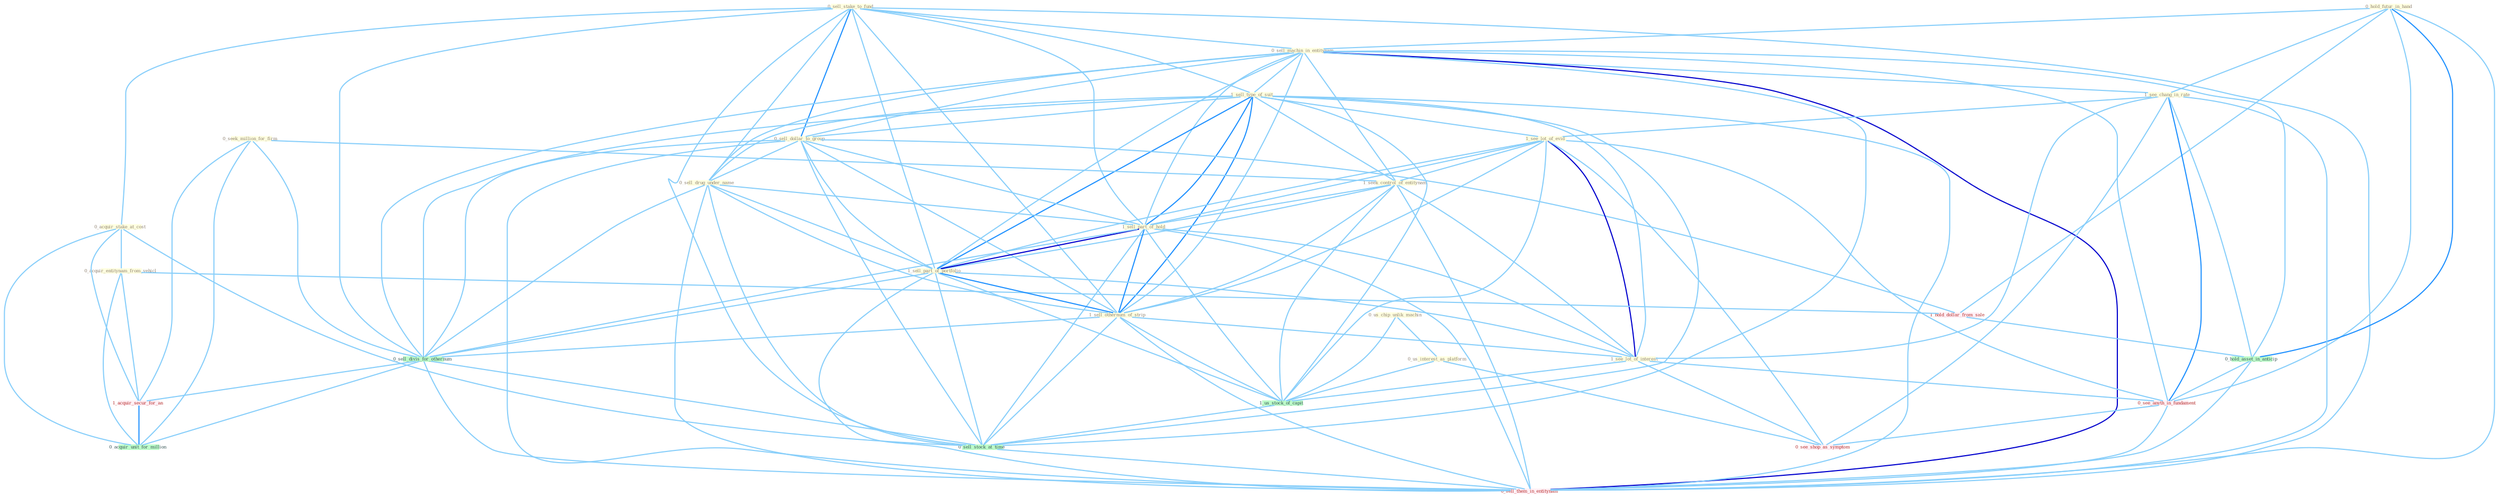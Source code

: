 Graph G{ 
    node
    [shape=polygon,style=filled,width=.5,height=.06,color="#BDFCC9",fixedsize=true,fontsize=4,
    fontcolor="#2f4f4f"];
    {node
    [color="#ffffe0", fontcolor="#8b7d6b"] "0_sell_stake_to_fund " "0_hold_futur_in_hand " "0_sell_machin_in_entitynam " "1_sell_type_of_suit " "0_sell_dollar_to_group " "0_us_chip_unlik_machin " "0_acquir_stake_at_cost " "1_see_chang_in_rate " "0_seek_million_for_firm " "0_us_interest_as_platform " "1_see_lot_of_evid " "0_acquir_entitynam_from_vehicl " "0_sell_drug_under_name " "1_seek_control_of_entitynam " "1_sell_part_of_hold " "1_sell_part_of_portfolio " "1_sell_othernum_of_strip " "1_see_lot_of_interest "}
{node [color="#fff0f5", fontcolor="#b22222"] "1_acquir_secur_for_an " "1_hold_dollar_from_sale " "0_see_anyth_in_fundament " "0_see_shop_as_symptom " "0_sell_them_in_entitynam "}
edge [color="#B0E2FF"];

	"0_sell_stake_to_fund " -- "0_sell_machin_in_entitynam " [w="1", color="#87cefa" ];
	"0_sell_stake_to_fund " -- "1_sell_type_of_suit " [w="1", color="#87cefa" ];
	"0_sell_stake_to_fund " -- "0_sell_dollar_to_group " [w="2", color="#1e90ff" , len=0.8];
	"0_sell_stake_to_fund " -- "0_acquir_stake_at_cost " [w="1", color="#87cefa" ];
	"0_sell_stake_to_fund " -- "0_sell_drug_under_name " [w="1", color="#87cefa" ];
	"0_sell_stake_to_fund " -- "1_sell_part_of_hold " [w="1", color="#87cefa" ];
	"0_sell_stake_to_fund " -- "1_sell_part_of_portfolio " [w="1", color="#87cefa" ];
	"0_sell_stake_to_fund " -- "1_sell_othernum_of_strip " [w="1", color="#87cefa" ];
	"0_sell_stake_to_fund " -- "0_sell_divis_for_othernum " [w="1", color="#87cefa" ];
	"0_sell_stake_to_fund " -- "0_sell_stock_at_time " [w="1", color="#87cefa" ];
	"0_sell_stake_to_fund " -- "0_sell_them_in_entitynam " [w="1", color="#87cefa" ];
	"0_hold_futur_in_hand " -- "0_sell_machin_in_entitynam " [w="1", color="#87cefa" ];
	"0_hold_futur_in_hand " -- "1_see_chang_in_rate " [w="1", color="#87cefa" ];
	"0_hold_futur_in_hand " -- "1_hold_dollar_from_sale " [w="1", color="#87cefa" ];
	"0_hold_futur_in_hand " -- "0_hold_asset_in_anticip " [w="2", color="#1e90ff" , len=0.8];
	"0_hold_futur_in_hand " -- "0_see_anyth_in_fundament " [w="1", color="#87cefa" ];
	"0_hold_futur_in_hand " -- "0_sell_them_in_entitynam " [w="1", color="#87cefa" ];
	"0_sell_machin_in_entitynam " -- "1_sell_type_of_suit " [w="1", color="#87cefa" ];
	"0_sell_machin_in_entitynam " -- "0_sell_dollar_to_group " [w="1", color="#87cefa" ];
	"0_sell_machin_in_entitynam " -- "1_see_chang_in_rate " [w="1", color="#87cefa" ];
	"0_sell_machin_in_entitynam " -- "0_sell_drug_under_name " [w="1", color="#87cefa" ];
	"0_sell_machin_in_entitynam " -- "1_seek_control_of_entitynam " [w="1", color="#87cefa" ];
	"0_sell_machin_in_entitynam " -- "1_sell_part_of_hold " [w="1", color="#87cefa" ];
	"0_sell_machin_in_entitynam " -- "1_sell_part_of_portfolio " [w="1", color="#87cefa" ];
	"0_sell_machin_in_entitynam " -- "1_sell_othernum_of_strip " [w="1", color="#87cefa" ];
	"0_sell_machin_in_entitynam " -- "0_sell_divis_for_othernum " [w="1", color="#87cefa" ];
	"0_sell_machin_in_entitynam " -- "0_hold_asset_in_anticip " [w="1", color="#87cefa" ];
	"0_sell_machin_in_entitynam " -- "0_sell_stock_at_time " [w="1", color="#87cefa" ];
	"0_sell_machin_in_entitynam " -- "0_see_anyth_in_fundament " [w="1", color="#87cefa" ];
	"0_sell_machin_in_entitynam " -- "0_sell_them_in_entitynam " [w="3", color="#0000cd" , len=0.6];
	"1_sell_type_of_suit " -- "0_sell_dollar_to_group " [w="1", color="#87cefa" ];
	"1_sell_type_of_suit " -- "1_see_lot_of_evid " [w="1", color="#87cefa" ];
	"1_sell_type_of_suit " -- "0_sell_drug_under_name " [w="1", color="#87cefa" ];
	"1_sell_type_of_suit " -- "1_seek_control_of_entitynam " [w="1", color="#87cefa" ];
	"1_sell_type_of_suit " -- "1_sell_part_of_hold " [w="2", color="#1e90ff" , len=0.8];
	"1_sell_type_of_suit " -- "1_sell_part_of_portfolio " [w="2", color="#1e90ff" , len=0.8];
	"1_sell_type_of_suit " -- "1_sell_othernum_of_strip " [w="2", color="#1e90ff" , len=0.8];
	"1_sell_type_of_suit " -- "1_see_lot_of_interest " [w="1", color="#87cefa" ];
	"1_sell_type_of_suit " -- "0_sell_divis_for_othernum " [w="1", color="#87cefa" ];
	"1_sell_type_of_suit " -- "1_us_stock_of_capit " [w="1", color="#87cefa" ];
	"1_sell_type_of_suit " -- "0_sell_stock_at_time " [w="1", color="#87cefa" ];
	"1_sell_type_of_suit " -- "0_sell_them_in_entitynam " [w="1", color="#87cefa" ];
	"0_sell_dollar_to_group " -- "0_sell_drug_under_name " [w="1", color="#87cefa" ];
	"0_sell_dollar_to_group " -- "1_sell_part_of_hold " [w="1", color="#87cefa" ];
	"0_sell_dollar_to_group " -- "1_sell_part_of_portfolio " [w="1", color="#87cefa" ];
	"0_sell_dollar_to_group " -- "1_sell_othernum_of_strip " [w="1", color="#87cefa" ];
	"0_sell_dollar_to_group " -- "0_sell_divis_for_othernum " [w="1", color="#87cefa" ];
	"0_sell_dollar_to_group " -- "1_hold_dollar_from_sale " [w="1", color="#87cefa" ];
	"0_sell_dollar_to_group " -- "0_sell_stock_at_time " [w="1", color="#87cefa" ];
	"0_sell_dollar_to_group " -- "0_sell_them_in_entitynam " [w="1", color="#87cefa" ];
	"0_us_chip_unlik_machin " -- "0_us_interest_as_platform " [w="1", color="#87cefa" ];
	"0_us_chip_unlik_machin " -- "1_us_stock_of_capit " [w="1", color="#87cefa" ];
	"0_acquir_stake_at_cost " -- "0_acquir_entitynam_from_vehicl " [w="1", color="#87cefa" ];
	"0_acquir_stake_at_cost " -- "1_acquir_secur_for_an " [w="1", color="#87cefa" ];
	"0_acquir_stake_at_cost " -- "0_sell_stock_at_time " [w="1", color="#87cefa" ];
	"0_acquir_stake_at_cost " -- "0_acquir_unit_for_million " [w="1", color="#87cefa" ];
	"1_see_chang_in_rate " -- "1_see_lot_of_evid " [w="1", color="#87cefa" ];
	"1_see_chang_in_rate " -- "1_see_lot_of_interest " [w="1", color="#87cefa" ];
	"1_see_chang_in_rate " -- "0_hold_asset_in_anticip " [w="1", color="#87cefa" ];
	"1_see_chang_in_rate " -- "0_see_anyth_in_fundament " [w="2", color="#1e90ff" , len=0.8];
	"1_see_chang_in_rate " -- "0_see_shop_as_symptom " [w="1", color="#87cefa" ];
	"1_see_chang_in_rate " -- "0_sell_them_in_entitynam " [w="1", color="#87cefa" ];
	"0_seek_million_for_firm " -- "1_seek_control_of_entitynam " [w="1", color="#87cefa" ];
	"0_seek_million_for_firm " -- "0_sell_divis_for_othernum " [w="1", color="#87cefa" ];
	"0_seek_million_for_firm " -- "1_acquir_secur_for_an " [w="1", color="#87cefa" ];
	"0_seek_million_for_firm " -- "0_acquir_unit_for_million " [w="1", color="#87cefa" ];
	"0_us_interest_as_platform " -- "1_us_stock_of_capit " [w="1", color="#87cefa" ];
	"0_us_interest_as_platform " -- "0_see_shop_as_symptom " [w="1", color="#87cefa" ];
	"1_see_lot_of_evid " -- "1_seek_control_of_entitynam " [w="1", color="#87cefa" ];
	"1_see_lot_of_evid " -- "1_sell_part_of_hold " [w="1", color="#87cefa" ];
	"1_see_lot_of_evid " -- "1_sell_part_of_portfolio " [w="1", color="#87cefa" ];
	"1_see_lot_of_evid " -- "1_sell_othernum_of_strip " [w="1", color="#87cefa" ];
	"1_see_lot_of_evid " -- "1_see_lot_of_interest " [w="3", color="#0000cd" , len=0.6];
	"1_see_lot_of_evid " -- "1_us_stock_of_capit " [w="1", color="#87cefa" ];
	"1_see_lot_of_evid " -- "0_see_anyth_in_fundament " [w="1", color="#87cefa" ];
	"1_see_lot_of_evid " -- "0_see_shop_as_symptom " [w="1", color="#87cefa" ];
	"0_acquir_entitynam_from_vehicl " -- "1_acquir_secur_for_an " [w="1", color="#87cefa" ];
	"0_acquir_entitynam_from_vehicl " -- "1_hold_dollar_from_sale " [w="1", color="#87cefa" ];
	"0_acquir_entitynam_from_vehicl " -- "0_acquir_unit_for_million " [w="1", color="#87cefa" ];
	"0_sell_drug_under_name " -- "1_sell_part_of_hold " [w="1", color="#87cefa" ];
	"0_sell_drug_under_name " -- "1_sell_part_of_portfolio " [w="1", color="#87cefa" ];
	"0_sell_drug_under_name " -- "1_sell_othernum_of_strip " [w="1", color="#87cefa" ];
	"0_sell_drug_under_name " -- "0_sell_divis_for_othernum " [w="1", color="#87cefa" ];
	"0_sell_drug_under_name " -- "0_sell_stock_at_time " [w="1", color="#87cefa" ];
	"0_sell_drug_under_name " -- "0_sell_them_in_entitynam " [w="1", color="#87cefa" ];
	"1_seek_control_of_entitynam " -- "1_sell_part_of_hold " [w="1", color="#87cefa" ];
	"1_seek_control_of_entitynam " -- "1_sell_part_of_portfolio " [w="1", color="#87cefa" ];
	"1_seek_control_of_entitynam " -- "1_sell_othernum_of_strip " [w="1", color="#87cefa" ];
	"1_seek_control_of_entitynam " -- "1_see_lot_of_interest " [w="1", color="#87cefa" ];
	"1_seek_control_of_entitynam " -- "1_us_stock_of_capit " [w="1", color="#87cefa" ];
	"1_seek_control_of_entitynam " -- "0_sell_them_in_entitynam " [w="1", color="#87cefa" ];
	"1_sell_part_of_hold " -- "1_sell_part_of_portfolio " [w="3", color="#0000cd" , len=0.6];
	"1_sell_part_of_hold " -- "1_sell_othernum_of_strip " [w="2", color="#1e90ff" , len=0.8];
	"1_sell_part_of_hold " -- "1_see_lot_of_interest " [w="1", color="#87cefa" ];
	"1_sell_part_of_hold " -- "0_sell_divis_for_othernum " [w="1", color="#87cefa" ];
	"1_sell_part_of_hold " -- "1_us_stock_of_capit " [w="1", color="#87cefa" ];
	"1_sell_part_of_hold " -- "0_sell_stock_at_time " [w="1", color="#87cefa" ];
	"1_sell_part_of_hold " -- "0_sell_them_in_entitynam " [w="1", color="#87cefa" ];
	"1_sell_part_of_portfolio " -- "1_sell_othernum_of_strip " [w="2", color="#1e90ff" , len=0.8];
	"1_sell_part_of_portfolio " -- "1_see_lot_of_interest " [w="1", color="#87cefa" ];
	"1_sell_part_of_portfolio " -- "0_sell_divis_for_othernum " [w="1", color="#87cefa" ];
	"1_sell_part_of_portfolio " -- "1_us_stock_of_capit " [w="1", color="#87cefa" ];
	"1_sell_part_of_portfolio " -- "0_sell_stock_at_time " [w="1", color="#87cefa" ];
	"1_sell_part_of_portfolio " -- "0_sell_them_in_entitynam " [w="1", color="#87cefa" ];
	"1_sell_othernum_of_strip " -- "1_see_lot_of_interest " [w="1", color="#87cefa" ];
	"1_sell_othernum_of_strip " -- "0_sell_divis_for_othernum " [w="1", color="#87cefa" ];
	"1_sell_othernum_of_strip " -- "1_us_stock_of_capit " [w="1", color="#87cefa" ];
	"1_sell_othernum_of_strip " -- "0_sell_stock_at_time " [w="1", color="#87cefa" ];
	"1_sell_othernum_of_strip " -- "0_sell_them_in_entitynam " [w="1", color="#87cefa" ];
	"1_see_lot_of_interest " -- "1_us_stock_of_capit " [w="1", color="#87cefa" ];
	"1_see_lot_of_interest " -- "0_see_anyth_in_fundament " [w="1", color="#87cefa" ];
	"1_see_lot_of_interest " -- "0_see_shop_as_symptom " [w="1", color="#87cefa" ];
	"0_sell_divis_for_othernum " -- "1_acquir_secur_for_an " [w="1", color="#87cefa" ];
	"0_sell_divis_for_othernum " -- "0_sell_stock_at_time " [w="1", color="#87cefa" ];
	"0_sell_divis_for_othernum " -- "0_acquir_unit_for_million " [w="1", color="#87cefa" ];
	"0_sell_divis_for_othernum " -- "0_sell_them_in_entitynam " [w="1", color="#87cefa" ];
	"1_acquir_secur_for_an " -- "0_acquir_unit_for_million " [w="2", color="#1e90ff" , len=0.8];
	"1_us_stock_of_capit " -- "0_sell_stock_at_time " [w="1", color="#87cefa" ];
	"1_hold_dollar_from_sale " -- "0_hold_asset_in_anticip " [w="1", color="#87cefa" ];
	"0_hold_asset_in_anticip " -- "0_see_anyth_in_fundament " [w="1", color="#87cefa" ];
	"0_hold_asset_in_anticip " -- "0_sell_them_in_entitynam " [w="1", color="#87cefa" ];
	"0_sell_stock_at_time " -- "0_sell_them_in_entitynam " [w="1", color="#87cefa" ];
	"0_see_anyth_in_fundament " -- "0_see_shop_as_symptom " [w="1", color="#87cefa" ];
	"0_see_anyth_in_fundament " -- "0_sell_them_in_entitynam " [w="1", color="#87cefa" ];
}
